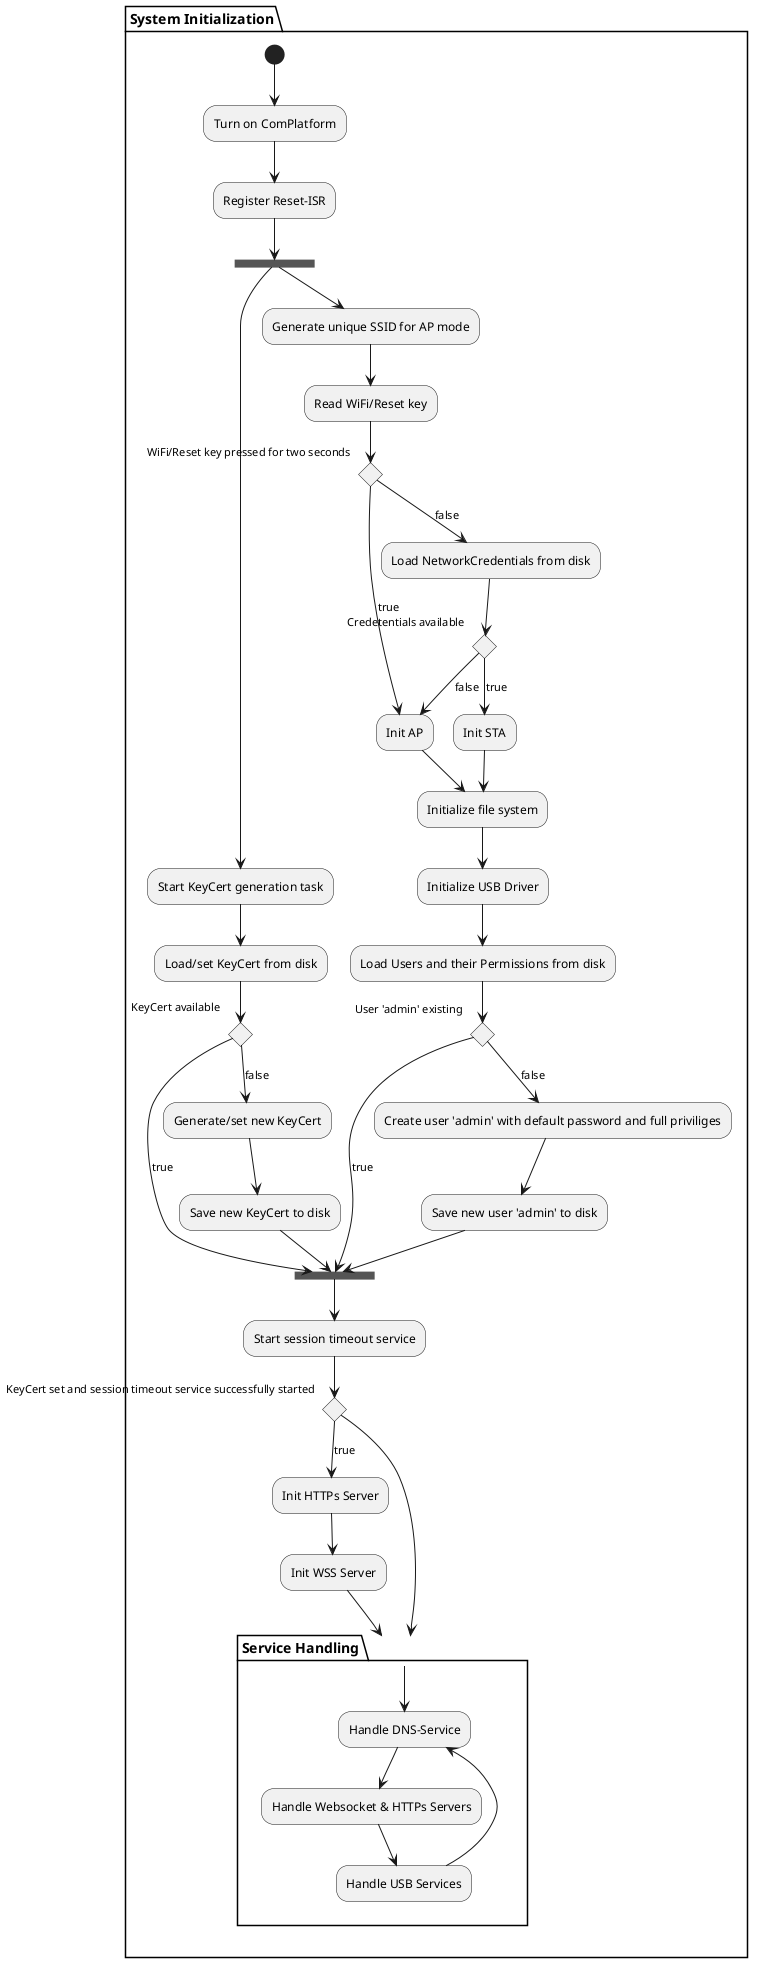 @startuml
partition "System Initialization" {
    (*) --> "Turn on ComPlatform"
    --> "Register Reset-ISR"
    --> === S1 ===
    --> "Start KeyCert generation task"
    --> "Load/set KeyCert from disk"

    if "KeyCert available" then
    --> [true] === S2 ===
    else
    --> [false] "Generate/set new KeyCert"
    --> "Save new KeyCert to disk"
    --> === S2 ===
    endif

    === S1 === --> "Generate unique SSID for AP mode"
    --> "Read WiFi/Reset key"

    if "WiFi/Reset key pressed for two seconds" then
    --> [true] "Init AP" as initap
    else
    --> [false] "Load NetworkCredentials from disk"
    if "Credetentials available" then
    --> [true] "Init STA"
    --> "Initialize file system"
    else
    --> [false] initap
    endif

    --> "Initialize file system"
    --> "Initialize USB Driver"
    --> "Load Users and their Permissions from disk"

    if "User 'admin' existing" then
    --> [true] === S2 ===
    else
    --> [false] "Create user 'admin' with default password and full priviliges"
    --> "Save new user 'admin' to disk"
    endif
    --> === S2 ===
    --> "Start session timeout service"
    if "KeyCert set and session timeout service successfully started" then
    --> [true] "Init HTTPs Server"
    --> "Init WSS Server"
    --> "Service Handling"
    else
    --> "Service Handling"
    endif
}

partition "Service Handling" {
    --> "Handle DNS-Service" as handledns
    --> "Handle Websocket & HTTPs Servers"
    --> "Handle USB Services"
    --> handledns
}
@enduml
